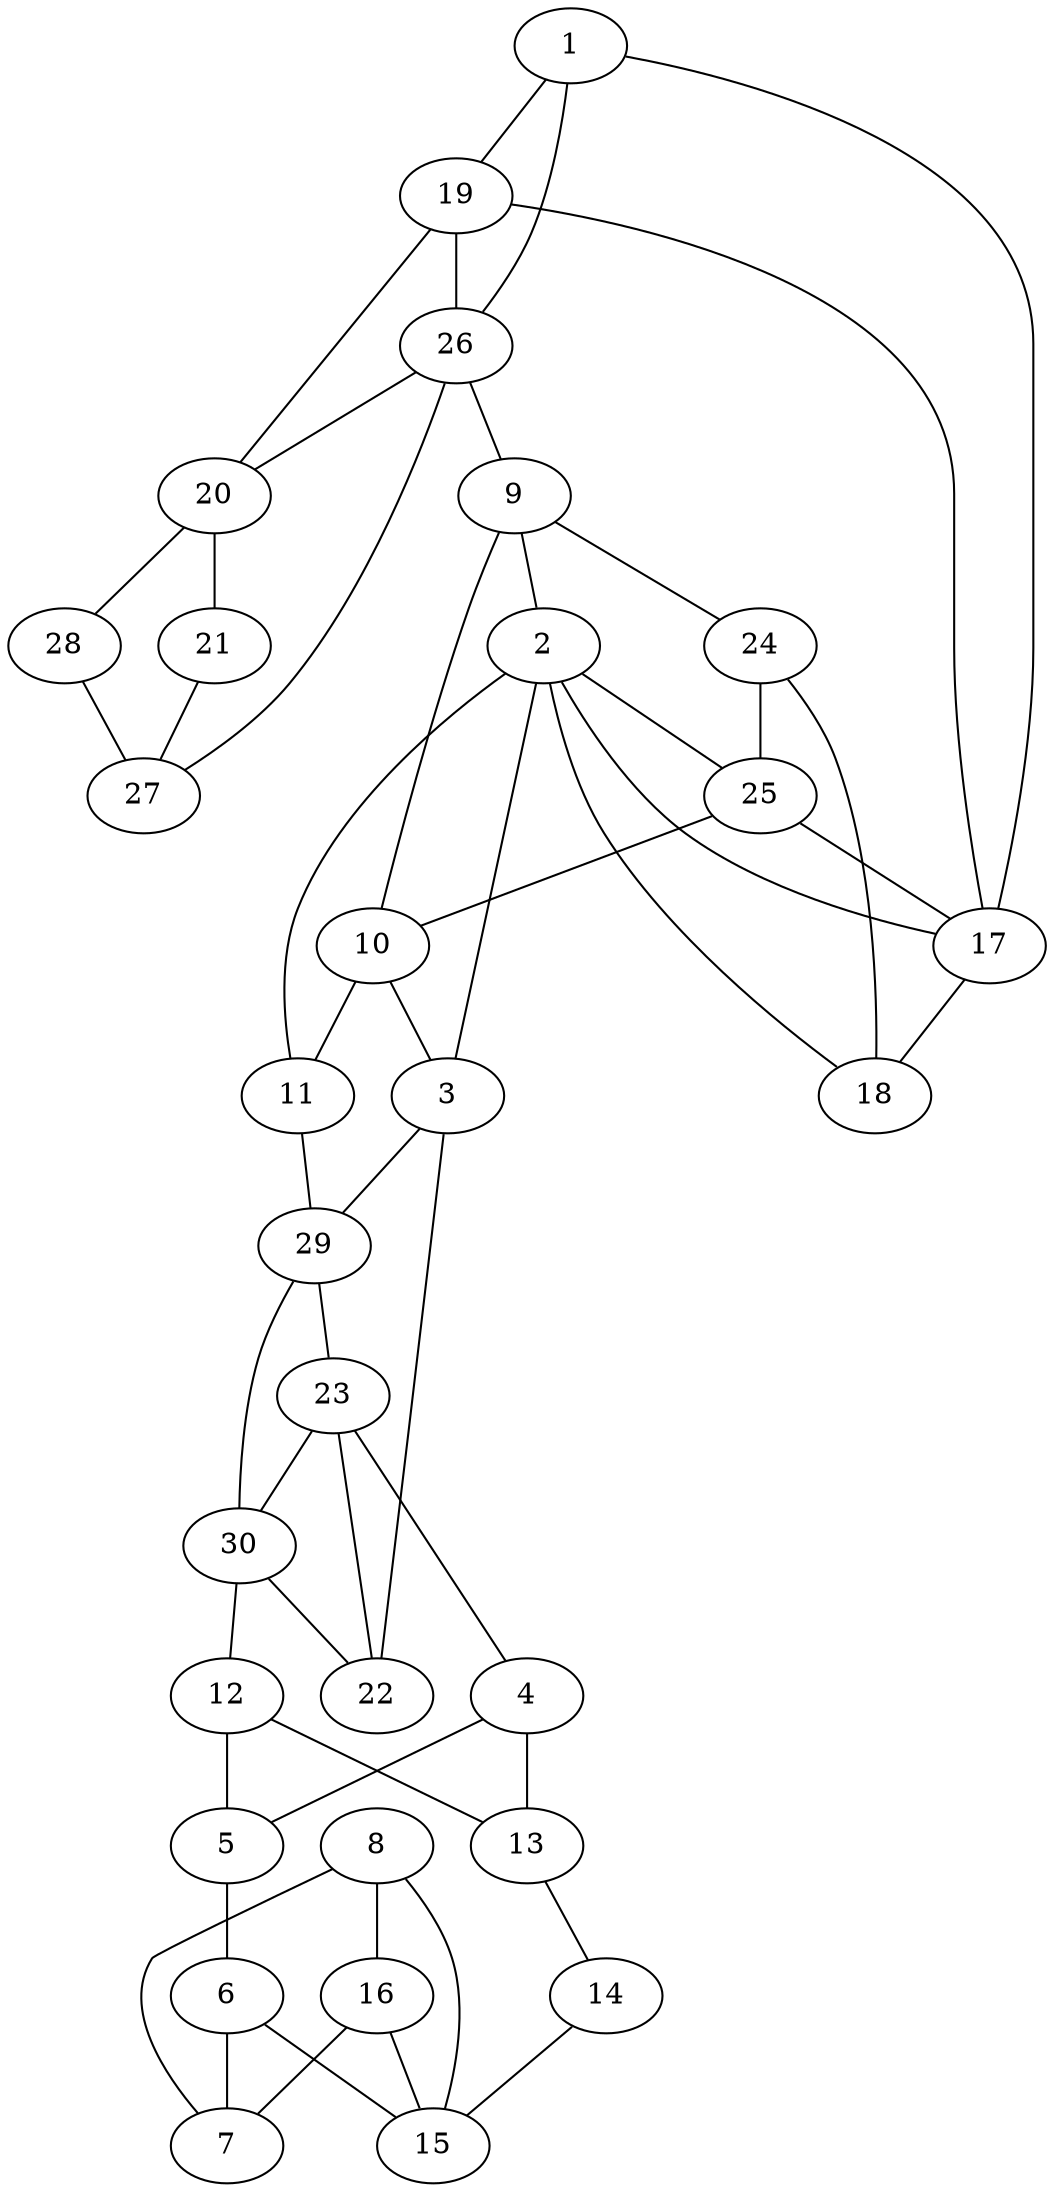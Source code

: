 graph pdb1agw {
	1	 [aaLength=17,
		sequence=vanDerWaals,
		type=0];
	17	 [aaLength=5,
		sequence=vanDerWaals,
		type=1];
	1 -- 17	 [distance0="26.80363",
		frequency=1,
		type0=3];
	19	 [aaLength=7,
		sequence=vanDerWaals,
		type=1];
	1 -- 19	 [distance0="17.01278",
		frequency=1,
		type0=1];
	26	 [aaLength=9,
		sequence=vanDerWaals,
		type=1];
	1 -- 26	 [distance0="17.01278",
		frequency=1,
		type0=2];
	2	 [aaLength=6,
		sequence=vanDerWaals,
		type=0];
	2 -- 17	 [distance0="29.46485",
		frequency=1,
		type0=3];
	18	 [aaLength=4,
		sequence=vanDerWaals,
		type=1];
	2 -- 18	 [distance0="22.47616",
		frequency=1,
		type0=1];
	25	 [aaLength=5,
		sequence=vanDerWaals,
		type=1];
	2 -- 25	 [distance0="22.47616",
		frequency=1,
		type0=2];
	3	 [aaLength=20,
		sequence=vanDerWaals,
		type=0];
	3 -- 2	 [distance0="31.15184",
		frequency=1,
		type0=1];
	22	 [aaLength=3,
		sequence=vanDerWaals,
		type=1];
	3 -- 22	 [distance0="36.51242",
		distance1="0.0",
		frequency=2,
		type0=2,
		type1=4];
	29	 [aaLength=3,
		sequence=vanDerWaals,
		type=1];
	3 -- 29	 [distance0="36.51242",
		frequency=1,
		type0=3];
	4	 [aaLength=6,
		sequence=vanDerWaals,
		type=0];
	5	 [aaLength=16,
		sequence=vanDerWaals,
		type=0];
	4 -- 5	 [distance0="14.38777",
		distance1="0.0",
		frequency=2,
		type0=1,
		type1=4];
	13	 [aaLength=16,
		sequence=vanDerWaals,
		type=0];
	4 -- 13	 [distance0="33.00156",
		frequency=1,
		type0=3];
	6	 [aaLength=9,
		sequence=vanDerWaals,
		type=0];
	5 -- 6	 [distance0="32.70793",
		distance1="0.0",
		frequency=2,
		type0=3,
		type1=4];
	7	 [aaLength=10,
		sequence=vanDerWaals,
		type=0];
	6 -- 7	 [distance0="30.96249",
		distance1="0.0",
		frequency=2,
		type0=3,
		type1=4];
	15	 [aaLength=10,
		sequence=vanDerWaals,
		type=0];
	6 -- 15	 [distance0="28.15283",
		frequency=1,
		type0=2];
	8	 [aaLength=14,
		sequence=vanDerWaals,
		type=0];
	16	 [aaLength=14,
		sequence=vanDerWaals,
		type=0];
	8 -- 16	 [distance0="33.21268",
		frequency=1,
		type0=3];
	8 -- 7	 [distance0="23.11008",
		frequency=1,
		type0=1];
	8 -- 15	 [distance0="32.31223",
		frequency=1,
		type0=2];
	9	 [aaLength=17,
		sequence=vanDerWaals,
		type=0];
	9 -- 2	 [distance0="72.42378",
		frequency=1,
		type0=2];
	10	 [aaLength=6,
		sequence=vanDerWaals,
		type=0];
	9 -- 10	 [distance0="53.75826",
		frequency=1,
		type0=1];
	24	 [aaLength=5,
		sequence=vanDerWaals,
		type=1];
	9 -- 24	 [distance0="0.0",
		frequency=1,
		type0=4];
	10 -- 3	 [distance0="49.88921",
		frequency=1,
		type0=3];
	11	 [aaLength=20,
		sequence=vanDerWaals,
		type=0];
	10 -- 11	 [distance0="29.02182",
		distance1="0.0",
		frequency=2,
		type0=1,
		type1=4];
	11 -- 2	 [distance0="50.09033",
		frequency=1,
		type0=3];
	11 -- 29	 [distance0="0.0",
		frequency=1,
		type0=4];
	12	 [aaLength=6,
		sequence=vanDerWaals,
		type=0];
	12 -- 5	 [distance0="37.19535",
		frequency=1,
		type0=3];
	12 -- 13	 [distance0="17.0133",
		distance1="0.0",
		frequency=2,
		type0=1,
		type1=4];
	14	 [aaLength=9,
		sequence=vanDerWaals,
		type=0];
	13 -- 14	 [distance0="32.97893",
		distance1="0.0",
		frequency=2,
		type0=3,
		type1=4];
	14 -- 15	 [distance0="29.70982",
		distance1="0.0",
		frequency=2,
		type0=2,
		type1=4];
	16 -- 7	 [distance0="29.92023",
		frequency=1,
		type0=2];
	16 -- 15	 [distance0="23.01055",
		frequency=1,
		type0=1];
	17 -- 18	 [distance0="11.0",
		distance1="0.0",
		frequency=2,
		type0=2,
		type1=4];
	19 -- 17	 [distance0="0.0",
		frequency=1,
		type0=4];
	20	 [aaLength=7,
		sequence=vanDerWaals,
		type=1];
	19 -- 20	 [distance0="16.0",
		frequency=1,
		type0=2];
	19 -- 26	 [distance0="0.0",
		frequency=1,
		type0=1];
	21	 [aaLength=6,
		sequence=vanDerWaals,
		type=1];
	20 -- 21	 [distance0="14.0",
		frequency=1,
		type0=2];
	28	 [aaLength=9,
		sequence=vanDerWaals,
		type=1];
	20 -- 28	 [distance0="14.0",
		frequency=1,
		type0=3];
	27	 [aaLength=9,
		sequence=vanDerWaals,
		type=1];
	21 -- 27	 [distance0="12.0",
		frequency=1,
		type0=2];
	23	 [aaLength=3,
		sequence=vanDerWaals,
		type=1];
	22 -- 23	 [distance0="8.0",
		distance1="0.0",
		frequency=2,
		type0=2,
		type1=4];
	23 -- 4	 [distance0="0.0",
		frequency=1,
		type0=4];
	30	 [aaLength=3,
		sequence=vanDerWaals,
		type=1];
	23 -- 30	 [distance0="0.0",
		frequency=1,
		type0=1];
	24 -- 18	 [distance0="11.0",
		frequency=1,
		type0=2];
	24 -- 25	 [distance0="11.0",
		distance1="0.0",
		frequency=2,
		type0=3,
		type1=4];
	25 -- 17	 [distance0="11.0",
		frequency=1,
		type0=2];
	25 -- 10	 [distance0="0.0",
		frequency=1,
		type0=4];
	26 -- 20	 [distance0="16.0",
		frequency=1,
		type0=2];
	26 -- 9	 [distance0="0.0",
		frequency=1,
		type0=4];
	27 -- 26	 [distance0="0.0",
		frequency=1,
		type0=4];
	28 -- 27	 [distance0="12.0",
		distance1="0.0",
		frequency=2,
		type0=2,
		type1=4];
	29 -- 23	 [distance0="8.0",
		frequency=1,
		type0=2];
	29 -- 30	 [distance0="8.0",
		distance1="0.0",
		frequency=2,
		type0=3,
		type1=4];
	30 -- 12	 [distance0="0.0",
		frequency=1,
		type0=4];
	30 -- 22	 [distance0="8.0",
		frequency=1,
		type0=2];
}
